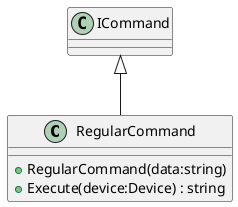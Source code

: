 @startuml
class RegularCommand {
    + RegularCommand(data:string)
    + Execute(device:Device) : string
}
ICommand <|-- RegularCommand
@enduml
